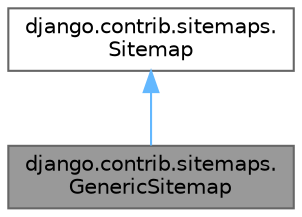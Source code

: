 digraph "django.contrib.sitemaps.GenericSitemap"
{
 // LATEX_PDF_SIZE
  bgcolor="transparent";
  edge [fontname=Helvetica,fontsize=10,labelfontname=Helvetica,labelfontsize=10];
  node [fontname=Helvetica,fontsize=10,shape=box,height=0.2,width=0.4];
  Node1 [id="Node000001",label="django.contrib.sitemaps.\lGenericSitemap",height=0.2,width=0.4,color="gray40", fillcolor="grey60", style="filled", fontcolor="black",tooltip=" "];
  Node2 -> Node1 [id="edge1_Node000001_Node000002",dir="back",color="steelblue1",style="solid",tooltip=" "];
  Node2 [id="Node000002",label="django.contrib.sitemaps.\lSitemap",height=0.2,width=0.4,color="gray40", fillcolor="white", style="filled",URL="$classdjango_1_1contrib_1_1sitemaps_1_1_sitemap.html",tooltip=" "];
}
